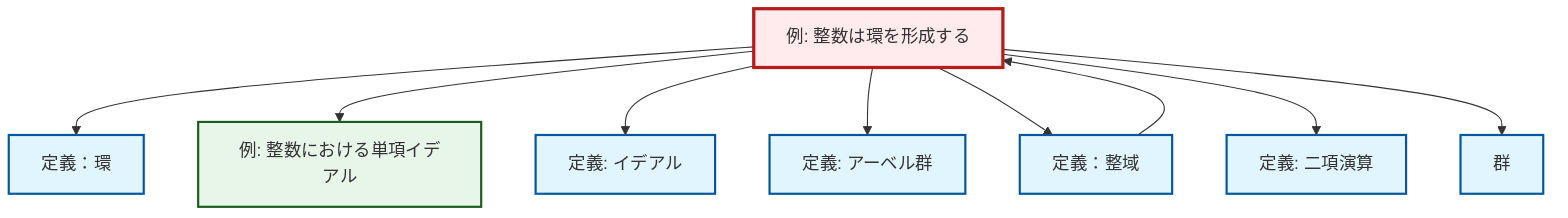 graph TD
    classDef definition fill:#e1f5fe,stroke:#01579b,stroke-width:2px
    classDef theorem fill:#f3e5f5,stroke:#4a148c,stroke-width:2px
    classDef axiom fill:#fff3e0,stroke:#e65100,stroke-width:2px
    classDef example fill:#e8f5e9,stroke:#1b5e20,stroke-width:2px
    classDef current fill:#ffebee,stroke:#b71c1c,stroke-width:3px
    def-binary-operation["定義: 二項演算"]:::definition
    def-ring["定義：環"]:::definition
    def-abelian-group["定義: アーベル群"]:::definition
    def-group["群"]:::definition
    ex-integers-ring["例: 整数は環を形成する"]:::example
    def-ideal["定義: イデアル"]:::definition
    ex-principal-ideal["例: 整数における単項イデアル"]:::example
    def-integral-domain["定義：整域"]:::definition
    ex-integers-ring --> def-ring
    ex-integers-ring --> ex-principal-ideal
    ex-integers-ring --> def-ideal
    ex-integers-ring --> def-abelian-group
    ex-integers-ring --> def-integral-domain
    ex-integers-ring --> def-binary-operation
    ex-integers-ring --> def-group
    def-integral-domain --> ex-integers-ring
    class ex-integers-ring current
